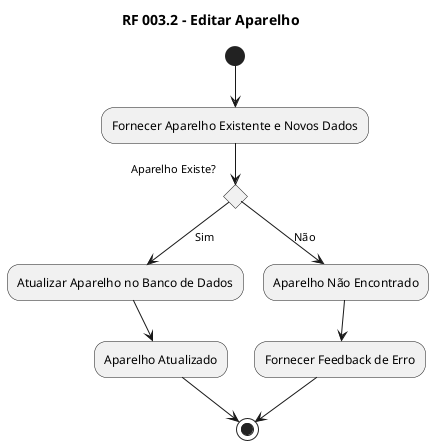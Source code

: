 @startuml activityDiagramRF003.2

title RF 003.2 - Editar Aparelho

(*) --> "Fornecer Aparelho Existente e Novos Dados"

if "Aparelho Existe?" then
  -->[Sim] "Atualizar Aparelho no Banco de Dados"
  --> "Aparelho Atualizado"
  --> (*)
else
  -->[Não] "Aparelho Não Encontrado"
  --> "Fornecer Feedback de Erro"
  --> (*)
endif

@enduml